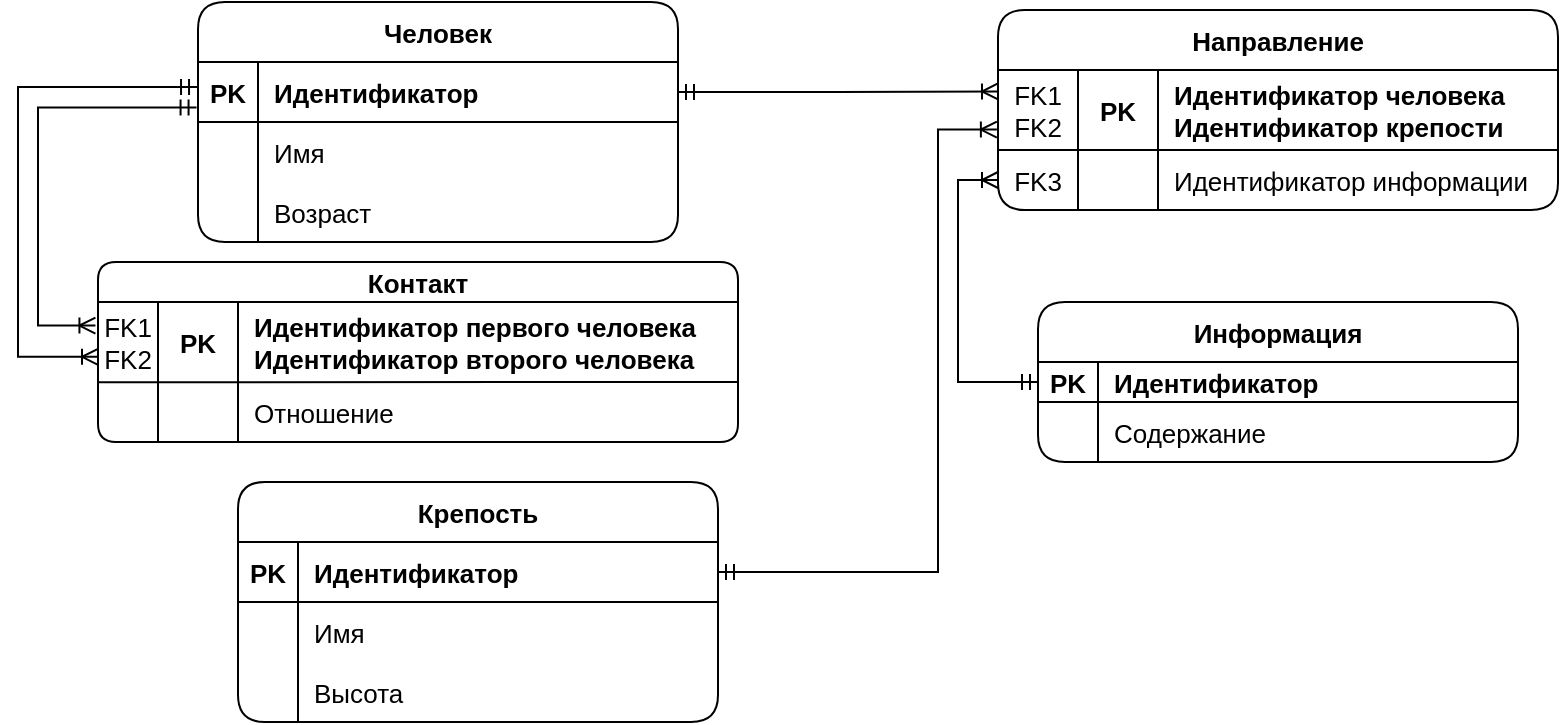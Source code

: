 <mxfile version="20.4.0" type="device"><diagram id="R2lEEEUBdFMjLlhIrx00" name="Page-1"><mxGraphModel dx="1155" dy="631" grid="1" gridSize="10" guides="1" tooltips="1" connect="1" arrows="1" fold="1" page="1" pageScale="1" pageWidth="850" pageHeight="1100" math="0" shadow="0" extFonts="Permanent Marker^https://fonts.googleapis.com/css?family=Permanent+Marker"><root><mxCell id="0"/><mxCell id="1" parent="0"/><mxCell id="C-vyLk0tnHw3VtMMgP7b-2" value="Крепость" style="shape=table;startSize=30;container=1;collapsible=1;childLayout=tableLayout;fixedRows=1;rowLines=0;fontStyle=1;align=center;resizeLast=1;rounded=1;fontSize=13;" parent="1" vertex="1"><mxGeometry x="310" y="310" width="240" height="120" as="geometry"/></mxCell><mxCell id="C-vyLk0tnHw3VtMMgP7b-3" value="" style="shape=partialRectangle;collapsible=0;dropTarget=0;pointerEvents=0;fillColor=none;points=[[0,0.5],[1,0.5]];portConstraint=eastwest;top=0;left=0;right=0;bottom=1;fontSize=13;" parent="C-vyLk0tnHw3VtMMgP7b-2" vertex="1"><mxGeometry y="30" width="240" height="30" as="geometry"/></mxCell><mxCell id="C-vyLk0tnHw3VtMMgP7b-4" value="PK" style="shape=partialRectangle;overflow=hidden;connectable=0;fillColor=none;top=0;left=0;bottom=0;right=0;fontStyle=1;fontSize=13;" parent="C-vyLk0tnHw3VtMMgP7b-3" vertex="1"><mxGeometry width="30" height="30" as="geometry"><mxRectangle width="30" height="30" as="alternateBounds"/></mxGeometry></mxCell><mxCell id="C-vyLk0tnHw3VtMMgP7b-5" value="Идентификатор" style="shape=partialRectangle;overflow=hidden;connectable=0;fillColor=none;top=0;left=0;bottom=0;right=0;align=left;spacingLeft=6;fontStyle=1;fontSize=13;" parent="C-vyLk0tnHw3VtMMgP7b-3" vertex="1"><mxGeometry x="30" width="210" height="30" as="geometry"><mxRectangle width="210" height="30" as="alternateBounds"/></mxGeometry></mxCell><mxCell id="C-vyLk0tnHw3VtMMgP7b-6" value="" style="shape=partialRectangle;collapsible=0;dropTarget=0;pointerEvents=0;fillColor=none;points=[[0,0.5],[1,0.5]];portConstraint=eastwest;top=0;left=0;right=0;bottom=0;fontSize=13;" parent="C-vyLk0tnHw3VtMMgP7b-2" vertex="1"><mxGeometry y="60" width="240" height="30" as="geometry"/></mxCell><mxCell id="C-vyLk0tnHw3VtMMgP7b-7" value="" style="shape=partialRectangle;overflow=hidden;connectable=0;fillColor=none;top=0;left=0;bottom=0;right=0;fontSize=13;" parent="C-vyLk0tnHw3VtMMgP7b-6" vertex="1"><mxGeometry width="30" height="30" as="geometry"><mxRectangle width="30" height="30" as="alternateBounds"/></mxGeometry></mxCell><mxCell id="C-vyLk0tnHw3VtMMgP7b-8" value="Имя" style="shape=partialRectangle;overflow=hidden;connectable=0;fillColor=none;top=0;left=0;bottom=0;right=0;align=left;spacingLeft=6;fontSize=13;" parent="C-vyLk0tnHw3VtMMgP7b-6" vertex="1"><mxGeometry x="30" width="210" height="30" as="geometry"><mxRectangle width="210" height="30" as="alternateBounds"/></mxGeometry></mxCell><mxCell id="C-vyLk0tnHw3VtMMgP7b-9" value="" style="shape=partialRectangle;collapsible=0;dropTarget=0;pointerEvents=0;fillColor=none;points=[[0,0.5],[1,0.5]];portConstraint=eastwest;top=0;left=0;right=0;bottom=0;fontSize=13;" parent="C-vyLk0tnHw3VtMMgP7b-2" vertex="1"><mxGeometry y="90" width="240" height="30" as="geometry"/></mxCell><mxCell id="C-vyLk0tnHw3VtMMgP7b-10" value="" style="shape=partialRectangle;overflow=hidden;connectable=0;fillColor=none;top=0;left=0;bottom=0;right=0;fontSize=13;" parent="C-vyLk0tnHw3VtMMgP7b-9" vertex="1"><mxGeometry width="30" height="30" as="geometry"><mxRectangle width="30" height="30" as="alternateBounds"/></mxGeometry></mxCell><mxCell id="C-vyLk0tnHw3VtMMgP7b-11" value="Высота" style="shape=partialRectangle;overflow=hidden;connectable=0;fillColor=none;top=0;left=0;bottom=0;right=0;align=left;spacingLeft=6;fontSize=13;" parent="C-vyLk0tnHw3VtMMgP7b-9" vertex="1"><mxGeometry x="30" width="210" height="30" as="geometry"><mxRectangle width="210" height="30" as="alternateBounds"/></mxGeometry></mxCell><mxCell id="C-vyLk0tnHw3VtMMgP7b-13" value="Информация" style="shape=table;startSize=30;container=1;collapsible=1;childLayout=tableLayout;fixedRows=1;rowLines=0;fontStyle=1;align=center;resizeLast=1;rounded=1;fontSize=13;" parent="1" vertex="1"><mxGeometry x="710" y="220" width="240" height="80" as="geometry"/></mxCell><mxCell id="C-vyLk0tnHw3VtMMgP7b-14" value="" style="shape=partialRectangle;collapsible=0;dropTarget=0;pointerEvents=0;fillColor=none;points=[[0,0.5],[1,0.5]];portConstraint=eastwest;top=0;left=0;right=0;bottom=1;fontSize=13;" parent="C-vyLk0tnHw3VtMMgP7b-13" vertex="1"><mxGeometry y="30" width="240" height="20" as="geometry"/></mxCell><mxCell id="C-vyLk0tnHw3VtMMgP7b-15" value="PK" style="shape=partialRectangle;overflow=hidden;connectable=0;fillColor=none;top=0;left=0;bottom=0;right=0;fontStyle=1;fontSize=13;" parent="C-vyLk0tnHw3VtMMgP7b-14" vertex="1"><mxGeometry width="30" height="20" as="geometry"><mxRectangle width="30" height="20" as="alternateBounds"/></mxGeometry></mxCell><mxCell id="C-vyLk0tnHw3VtMMgP7b-16" value="Идентификатор" style="shape=partialRectangle;overflow=hidden;connectable=0;fillColor=none;top=0;left=0;bottom=0;right=0;align=left;spacingLeft=6;fontStyle=1;fontSize=13;" parent="C-vyLk0tnHw3VtMMgP7b-14" vertex="1"><mxGeometry x="30" width="210" height="20" as="geometry"><mxRectangle width="210" height="20" as="alternateBounds"/></mxGeometry></mxCell><mxCell id="C-vyLk0tnHw3VtMMgP7b-17" value="" style="shape=partialRectangle;collapsible=0;dropTarget=0;pointerEvents=0;fillColor=none;points=[[0,0.5],[1,0.5]];portConstraint=eastwest;top=0;left=0;right=0;bottom=0;fontSize=13;" parent="C-vyLk0tnHw3VtMMgP7b-13" vertex="1"><mxGeometry y="50" width="240" height="30" as="geometry"/></mxCell><mxCell id="C-vyLk0tnHw3VtMMgP7b-18" value="" style="shape=partialRectangle;overflow=hidden;connectable=0;fillColor=none;top=0;left=0;bottom=0;right=0;fontSize=13;" parent="C-vyLk0tnHw3VtMMgP7b-17" vertex="1"><mxGeometry width="30" height="30" as="geometry"><mxRectangle width="30" height="30" as="alternateBounds"/></mxGeometry></mxCell><mxCell id="C-vyLk0tnHw3VtMMgP7b-19" value="Содержание" style="shape=partialRectangle;overflow=hidden;connectable=0;fillColor=none;top=0;left=0;bottom=0;right=0;align=left;spacingLeft=6;fontSize=13;" parent="C-vyLk0tnHw3VtMMgP7b-17" vertex="1"><mxGeometry x="30" width="210" height="30" as="geometry"><mxRectangle width="210" height="30" as="alternateBounds"/></mxGeometry></mxCell><mxCell id="FRKSX3_lYegtyFSlos05-17" value="Человек" style="shape=table;startSize=30;container=1;collapsible=1;childLayout=tableLayout;fixedRows=1;rowLines=0;fontStyle=1;align=center;resizeLast=1;rounded=1;fontSize=13;" parent="1" vertex="1"><mxGeometry x="290" y="70" width="240" height="120" as="geometry"/></mxCell><mxCell id="FRKSX3_lYegtyFSlos05-18" value="" style="shape=partialRectangle;collapsible=0;dropTarget=0;pointerEvents=0;fillColor=none;points=[[0,0.5],[1,0.5]];portConstraint=eastwest;top=0;left=0;right=0;bottom=1;fontSize=13;" parent="FRKSX3_lYegtyFSlos05-17" vertex="1"><mxGeometry y="30" width="240" height="30" as="geometry"/></mxCell><mxCell id="FRKSX3_lYegtyFSlos05-19" value="PK" style="shape=partialRectangle;overflow=hidden;connectable=0;fillColor=none;top=0;left=0;bottom=0;right=0;fontStyle=1;fontSize=13;" parent="FRKSX3_lYegtyFSlos05-18" vertex="1"><mxGeometry width="30" height="30" as="geometry"><mxRectangle width="30" height="30" as="alternateBounds"/></mxGeometry></mxCell><mxCell id="FRKSX3_lYegtyFSlos05-20" value="Идентификатор" style="shape=partialRectangle;overflow=hidden;connectable=0;fillColor=none;top=0;left=0;bottom=0;right=0;align=left;spacingLeft=6;fontStyle=1;fontSize=13;" parent="FRKSX3_lYegtyFSlos05-18" vertex="1"><mxGeometry x="30" width="210" height="30" as="geometry"><mxRectangle width="210" height="30" as="alternateBounds"/></mxGeometry></mxCell><mxCell id="FRKSX3_lYegtyFSlos05-21" value="" style="shape=partialRectangle;collapsible=0;dropTarget=0;pointerEvents=0;fillColor=none;points=[[0,0.5],[1,0.5]];portConstraint=eastwest;top=0;left=0;right=0;bottom=0;fontSize=13;" parent="FRKSX3_lYegtyFSlos05-17" vertex="1"><mxGeometry y="60" width="240" height="30" as="geometry"/></mxCell><mxCell id="FRKSX3_lYegtyFSlos05-22" value="" style="shape=partialRectangle;overflow=hidden;connectable=0;fillColor=none;top=0;left=0;bottom=0;right=0;fontSize=13;" parent="FRKSX3_lYegtyFSlos05-21" vertex="1"><mxGeometry width="30" height="30" as="geometry"><mxRectangle width="30" height="30" as="alternateBounds"/></mxGeometry></mxCell><mxCell id="FRKSX3_lYegtyFSlos05-23" value="Имя" style="shape=partialRectangle;overflow=hidden;connectable=0;fillColor=none;top=0;left=0;bottom=0;right=0;align=left;spacingLeft=6;fontSize=13;" parent="FRKSX3_lYegtyFSlos05-21" vertex="1"><mxGeometry x="30" width="210" height="30" as="geometry"><mxRectangle width="210" height="30" as="alternateBounds"/></mxGeometry></mxCell><mxCell id="FRKSX3_lYegtyFSlos05-24" value="" style="shape=partialRectangle;collapsible=0;dropTarget=0;pointerEvents=0;fillColor=none;points=[[0,0.5],[1,0.5]];portConstraint=eastwest;top=0;left=0;right=0;bottom=0;fontSize=13;" parent="FRKSX3_lYegtyFSlos05-17" vertex="1"><mxGeometry y="90" width="240" height="30" as="geometry"/></mxCell><mxCell id="FRKSX3_lYegtyFSlos05-25" value="" style="shape=partialRectangle;overflow=hidden;connectable=0;fillColor=none;top=0;left=0;bottom=0;right=0;fontSize=13;" parent="FRKSX3_lYegtyFSlos05-24" vertex="1"><mxGeometry width="30" height="30" as="geometry"><mxRectangle width="30" height="30" as="alternateBounds"/></mxGeometry></mxCell><mxCell id="FRKSX3_lYegtyFSlos05-26" value="Возраст" style="shape=partialRectangle;overflow=hidden;connectable=0;fillColor=none;top=0;left=0;bottom=0;right=0;align=left;spacingLeft=6;fontSize=13;" parent="FRKSX3_lYegtyFSlos05-24" vertex="1"><mxGeometry x="30" width="210" height="30" as="geometry"><mxRectangle width="210" height="30" as="alternateBounds"/></mxGeometry></mxCell><mxCell id="FRKSX3_lYegtyFSlos05-81" value="Контакт" style="shape=table;startSize=20;container=1;collapsible=1;childLayout=tableLayout;fixedRows=1;rowLines=0;fontStyle=1;align=center;resizeLast=1;rounded=1;fontSize=13;" parent="1" vertex="1"><mxGeometry x="240" y="200" width="320" height="90" as="geometry"/></mxCell><mxCell id="FRKSX3_lYegtyFSlos05-83" value="" style="shape=partialRectangle;collapsible=0;dropTarget=0;pointerEvents=0;fillColor=none;points=[[0,0.5],[1,0.5]];portConstraint=eastwest;top=0;left=0;right=0;bottom=1;fontSize=13;dashed=1;dashPattern=1 4;strokeColor=none;" parent="FRKSX3_lYegtyFSlos05-81" vertex="1"><mxGeometry y="20" width="320" height="40" as="geometry"/></mxCell><mxCell id="Pkq3oTu3W0legsHj2dCv-31" value="FK1&#10;FK2" style="shape=partialRectangle;overflow=hidden;connectable=0;fillColor=none;top=0;left=0;bottom=0;right=0;fontStyle=0;fontSize=13;align=center;" vertex="1" parent="FRKSX3_lYegtyFSlos05-83"><mxGeometry width="30" height="40" as="geometry"><mxRectangle width="30" height="40" as="alternateBounds"/></mxGeometry></mxCell><mxCell id="FRKSX3_lYegtyFSlos05-84" value="PK" style="shape=partialRectangle;overflow=hidden;connectable=0;fillColor=none;top=0;left=0;bottom=0;right=0;fontStyle=1;fontSize=13;align=center;" parent="FRKSX3_lYegtyFSlos05-83" vertex="1"><mxGeometry x="30" width="40" height="40" as="geometry"><mxRectangle width="40" height="40" as="alternateBounds"/></mxGeometry></mxCell><mxCell id="FRKSX3_lYegtyFSlos05-85" value="Идентификатор первого человека&#10;Идентификатор второго человека" style="shape=partialRectangle;overflow=hidden;connectable=0;fillColor=none;top=0;left=0;bottom=0;right=0;align=left;spacingLeft=6;fontStyle=1;fontSize=13;" parent="FRKSX3_lYegtyFSlos05-83" vertex="1"><mxGeometry x="70" width="250" height="40" as="geometry"><mxRectangle width="250" height="40" as="alternateBounds"/></mxGeometry></mxCell><mxCell id="Pkq3oTu3W0legsHj2dCv-32" style="shape=partialRectangle;collapsible=0;dropTarget=0;pointerEvents=0;fillColor=none;points=[[0,0.5],[1,0.5]];portConstraint=eastwest;top=0;left=0;right=0;bottom=1;fontSize=13;dashed=1;dashPattern=1 4;strokeColor=none;" vertex="1" parent="FRKSX3_lYegtyFSlos05-81"><mxGeometry y="60" width="320" height="30" as="geometry"/></mxCell><mxCell id="Pkq3oTu3W0legsHj2dCv-33" style="shape=partialRectangle;overflow=hidden;connectable=0;fillColor=none;top=0;left=0;bottom=0;right=0;fontStyle=0;fontSize=13;align=center;" vertex="1" parent="Pkq3oTu3W0legsHj2dCv-32"><mxGeometry width="30" height="30" as="geometry"><mxRectangle width="30" height="30" as="alternateBounds"/></mxGeometry></mxCell><mxCell id="Pkq3oTu3W0legsHj2dCv-34" style="shape=partialRectangle;overflow=hidden;connectable=0;fillColor=none;top=0;left=0;bottom=0;right=0;fontStyle=1;fontSize=13;align=center;" vertex="1" parent="Pkq3oTu3W0legsHj2dCv-32"><mxGeometry x="30" width="40" height="30" as="geometry"><mxRectangle width="40" height="30" as="alternateBounds"/></mxGeometry></mxCell><mxCell id="Pkq3oTu3W0legsHj2dCv-35" value="Отношение" style="shape=partialRectangle;overflow=hidden;connectable=0;fillColor=none;top=0;left=0;bottom=0;right=0;align=left;spacingLeft=6;fontStyle=0;fontSize=13;" vertex="1" parent="Pkq3oTu3W0legsHj2dCv-32"><mxGeometry x="70" width="250" height="30" as="geometry"><mxRectangle width="250" height="30" as="alternateBounds"/></mxGeometry></mxCell><mxCell id="Pkq3oTu3W0legsHj2dCv-37" value="" style="endArrow=none;html=1;rounded=0;exitX=-0.001;exitY=0.004;exitDx=0;exitDy=0;exitPerimeter=0;entryX=1;entryY=-0.002;entryDx=0;entryDy=0;entryPerimeter=0;" edge="1" parent="FRKSX3_lYegtyFSlos05-81" source="Pkq3oTu3W0legsHj2dCv-32" target="Pkq3oTu3W0legsHj2dCv-32"><mxGeometry width="50" height="50" relative="1" as="geometry"><mxPoint x="160" y="40" as="sourcePoint"/><mxPoint x="210" y="-10" as="targetPoint"/></mxGeometry></mxCell><mxCell id="FRKSX3_lYegtyFSlos05-98" value="" style="edgeStyle=elbowEdgeStyle;fontSize=12;html=1;endArrow=ERoneToMany;startArrow=ERmandOne;rounded=0;fontFamily=Helvetica;exitX=-0.003;exitY=0.76;exitDx=0;exitDy=0;entryX=-0.004;entryY=0.295;entryDx=0;entryDy=0;entryPerimeter=0;exitPerimeter=0;" parent="1" source="FRKSX3_lYegtyFSlos05-18" target="FRKSX3_lYegtyFSlos05-83" edge="1"><mxGeometry width="100" height="100" relative="1" as="geometry"><mxPoint x="210" y="150" as="sourcePoint"/><mxPoint x="70" y="270" as="targetPoint"/><Array as="points"><mxPoint x="210" y="190"/><mxPoint x="90" y="200"/><mxPoint x="70" y="200"/></Array></mxGeometry></mxCell><mxCell id="FRKSX3_lYegtyFSlos05-99" value="" style="edgeStyle=elbowEdgeStyle;fontSize=12;html=1;endArrow=ERoneToMany;startArrow=ERmandOne;rounded=0;fontFamily=Helvetica;entryX=0;entryY=0.685;entryDx=0;entryDy=0;endSize=6;entryPerimeter=0;exitX=-0.002;exitY=0.415;exitDx=0;exitDy=0;exitPerimeter=0;" parent="1" target="FRKSX3_lYegtyFSlos05-83" edge="1" source="FRKSX3_lYegtyFSlos05-18"><mxGeometry width="100" height="100" relative="1" as="geometry"><mxPoint x="210" y="80" as="sourcePoint"/><mxPoint x="60" y="310" as="targetPoint"/><Array as="points"><mxPoint x="200" y="190"/><mxPoint x="70" y="200"/><mxPoint x="80" y="210"/></Array></mxGeometry></mxCell><mxCell id="FRKSX3_lYegtyFSlos05-103" value="" style="edgeStyle=orthogonalEdgeStyle;fontSize=12;html=1;endArrow=ERoneToMany;startArrow=ERmandOne;rounded=0;fontFamily=Helvetica;exitX=1;exitY=0.5;exitDx=0;exitDy=0;endSize=6;entryX=0;entryY=0.268;entryDx=0;entryDy=0;entryPerimeter=0;" parent="1" source="FRKSX3_lYegtyFSlos05-18" target="Pkq3oTu3W0legsHj2dCv-10" edge="1"><mxGeometry width="100" height="100" relative="1" as="geometry"><mxPoint x="540" y="125" as="sourcePoint"/><mxPoint x="620" y="120" as="targetPoint"/><Array as="points"><mxPoint x="610" y="115"/></Array></mxGeometry></mxCell><mxCell id="FRKSX3_lYegtyFSlos05-104" value="" style="edgeStyle=orthogonalEdgeStyle;fontSize=12;html=1;endArrow=ERoneToMany;startArrow=ERmandOne;rounded=0;fontFamily=Helvetica;endSize=6;entryX=-0.002;entryY=0.744;entryDx=0;entryDy=0;entryPerimeter=0;exitX=1;exitY=0.5;exitDx=0;exitDy=0;" parent="1" source="C-vyLk0tnHw3VtMMgP7b-3" target="Pkq3oTu3W0legsHj2dCv-10" edge="1"><mxGeometry width="100" height="100" relative="1" as="geometry"><mxPoint x="650" y="270" as="sourcePoint"/><mxPoint x="650" y="160" as="targetPoint"/><Array as="points"><mxPoint x="660" y="355"/><mxPoint x="660" y="134"/></Array></mxGeometry></mxCell><mxCell id="Pkq3oTu3W0legsHj2dCv-9" value="Направление" style="shape=table;startSize=30;container=1;collapsible=1;childLayout=tableLayout;fixedRows=1;rowLines=0;fontStyle=1;align=center;resizeLast=1;rounded=1;fontSize=13;" vertex="1" parent="1"><mxGeometry x="690" y="74" width="280" height="100" as="geometry"/></mxCell><mxCell id="Pkq3oTu3W0legsHj2dCv-10" value="" style="shape=partialRectangle;collapsible=0;dropTarget=0;pointerEvents=0;fillColor=none;points=[[0,0.5],[1,0.5]];portConstraint=eastwest;top=0;left=0;right=0;bottom=1;fontSize=13;strokeColor=default;" vertex="1" parent="Pkq3oTu3W0legsHj2dCv-9"><mxGeometry y="30" width="280" height="40" as="geometry"/></mxCell><mxCell id="Pkq3oTu3W0legsHj2dCv-18" value="FK1&#10;FK2" style="shape=partialRectangle;overflow=hidden;connectable=0;fillColor=none;top=0;left=0;bottom=0;right=0;fontStyle=0;fontSize=13;align=center;" vertex="1" parent="Pkq3oTu3W0legsHj2dCv-10"><mxGeometry width="40" height="40" as="geometry"><mxRectangle width="40" height="40" as="alternateBounds"/></mxGeometry></mxCell><mxCell id="Pkq3oTu3W0legsHj2dCv-11" value="PK" style="shape=partialRectangle;overflow=hidden;connectable=0;fillColor=none;top=0;left=0;bottom=0;right=0;fontStyle=1;fontSize=13;align=center;" vertex="1" parent="Pkq3oTu3W0legsHj2dCv-10"><mxGeometry x="40" width="40" height="40" as="geometry"><mxRectangle width="40" height="40" as="alternateBounds"/></mxGeometry></mxCell><mxCell id="Pkq3oTu3W0legsHj2dCv-12" value="Идентификатор человека&#10;Идентификатор крепости" style="shape=partialRectangle;overflow=hidden;connectable=0;fillColor=none;top=0;left=0;bottom=0;right=0;align=left;spacingLeft=6;fontStyle=1;fontSize=13;" vertex="1" parent="Pkq3oTu3W0legsHj2dCv-10"><mxGeometry x="80" width="200" height="40" as="geometry"><mxRectangle width="200" height="40" as="alternateBounds"/></mxGeometry></mxCell><mxCell id="Pkq3oTu3W0legsHj2dCv-14" value="" style="shape=tableRow;horizontal=0;startSize=0;swimlaneHead=0;swimlaneBody=0;fillColor=none;collapsible=0;dropTarget=0;points=[[0,0.5],[1,0.5]];portConstraint=eastwest;top=0;left=0;right=0;bottom=0;rounded=1;strokeColor=default;fontFamily=Helvetica;fontSize=13;" vertex="1" parent="Pkq3oTu3W0legsHj2dCv-9"><mxGeometry y="70" width="280" height="30" as="geometry"/></mxCell><mxCell id="Pkq3oTu3W0legsHj2dCv-19" value="FK3" style="shape=partialRectangle;connectable=0;fillColor=none;top=0;left=0;bottom=0;right=0;editable=1;overflow=hidden;rounded=1;strokeColor=default;fontFamily=Helvetica;fontSize=13;" vertex="1" parent="Pkq3oTu3W0legsHj2dCv-14"><mxGeometry width="40" height="30" as="geometry"><mxRectangle width="40" height="30" as="alternateBounds"/></mxGeometry></mxCell><mxCell id="Pkq3oTu3W0legsHj2dCv-15" value="" style="shape=partialRectangle;connectable=0;fillColor=none;top=0;left=0;bottom=0;right=0;editable=1;overflow=hidden;rounded=1;strokeColor=default;fontFamily=Helvetica;fontSize=13;" vertex="1" parent="Pkq3oTu3W0legsHj2dCv-14"><mxGeometry x="40" width="40" height="30" as="geometry"><mxRectangle width="40" height="30" as="alternateBounds"/></mxGeometry></mxCell><mxCell id="Pkq3oTu3W0legsHj2dCv-16" value="Идентификатор информации" style="shape=partialRectangle;connectable=0;fillColor=none;top=0;left=0;bottom=0;right=0;align=left;spacingLeft=6;overflow=hidden;rounded=1;strokeColor=default;fontFamily=Helvetica;fontSize=13;" vertex="1" parent="Pkq3oTu3W0legsHj2dCv-14"><mxGeometry x="80" width="200" height="30" as="geometry"><mxRectangle width="200" height="30" as="alternateBounds"/></mxGeometry></mxCell><mxCell id="Pkq3oTu3W0legsHj2dCv-25" value="" style="edgeStyle=orthogonalEdgeStyle;fontSize=12;html=1;endArrow=ERoneToMany;startArrow=ERmandOne;rounded=0;fontFamily=Helvetica;endSize=6;exitX=0;exitY=0.5;exitDx=0;exitDy=0;entryX=0;entryY=0.5;entryDx=0;entryDy=0;" edge="1" parent="1" source="C-vyLk0tnHw3VtMMgP7b-14" target="Pkq3oTu3W0legsHj2dCv-14"><mxGeometry width="100" height="100" relative="1" as="geometry"><mxPoint x="630" y="270" as="sourcePoint"/><mxPoint x="630" y="160" as="targetPoint"/><Array as="points"><mxPoint x="670" y="260"/><mxPoint x="670" y="159"/></Array></mxGeometry></mxCell></root></mxGraphModel></diagram></mxfile>